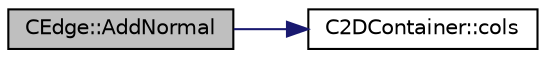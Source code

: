 digraph "CEdge::AddNormal"
{
 // LATEX_PDF_SIZE
  edge [fontname="Helvetica",fontsize="10",labelfontname="Helvetica",labelfontsize="10"];
  node [fontname="Helvetica",fontsize="10",shape=record];
  rankdir="LR";
  Node1 [label="CEdge::AddNormal",height=0.2,width=0.4,color="black", fillcolor="grey75", style="filled", fontcolor="black",tooltip="Add a vector to the normal vector of an edge."];
  Node1 -> Node2 [color="midnightblue",fontsize="10",style="solid",fontname="Helvetica"];
  Node2 [label="C2DContainer::cols",height=0.2,width=0.4,color="black", fillcolor="white", style="filled",URL="$classC2DContainer.html#ab6d9161cd08887f034322ebcbc3deb12",tooltip=" "];
}
